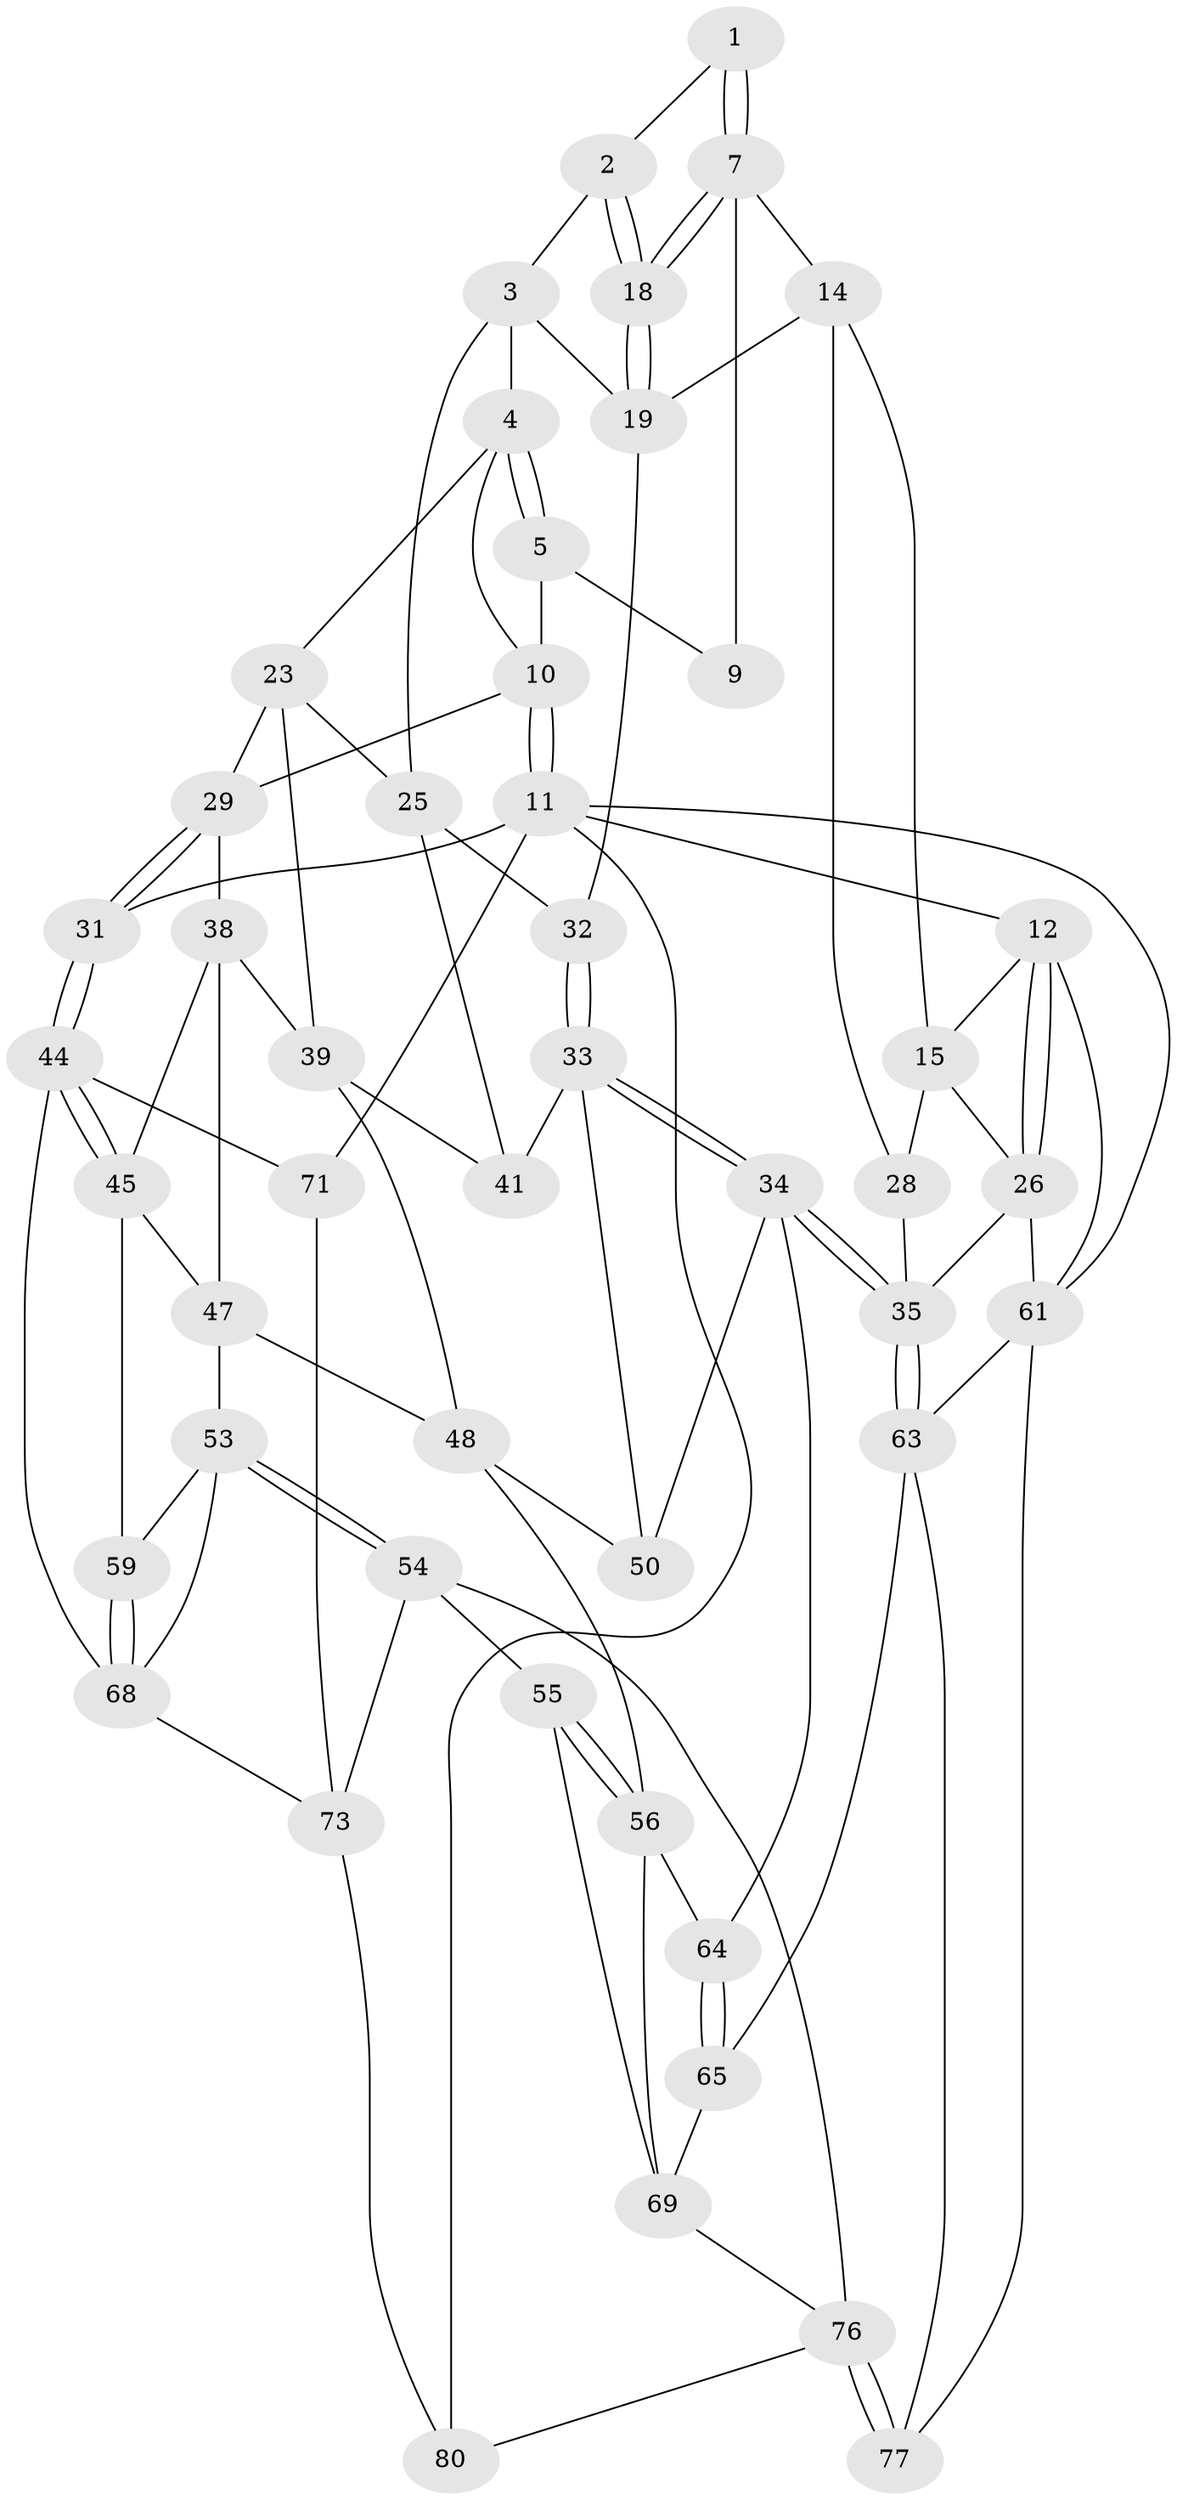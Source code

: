 // Generated by graph-tools (version 1.1) at 2025/52/02/27/25 19:52:41]
// undirected, 48 vertices, 107 edges
graph export_dot {
graph [start="1"]
  node [color=gray90,style=filled];
  1 [pos="+0.40619318887550765+0"];
  2 [pos="+0.4221491350765024+0.05579908229284491"];
  3 [pos="+0.6052646186436745+0.05256102747608637",super="+21"];
  4 [pos="+0.6641769230005896+0",super="+17"];
  5 [pos="+0.6740038885067701+0",super="+6"];
  7 [pos="+0.32825854311662783+0.0803288425415975",super="+8"];
  9 [pos="+0.24271289025520362+0"];
  10 [pos="+0.9138893081674558+0",super="+16"];
  11 [pos="+1+0",super="+70"];
  12 [pos="+0+0",super="+13"];
  14 [pos="+0.2015459791791664+0.05613672587439186",super="+20"];
  15 [pos="+0.09027622365296545+0.11536942699514612",super="+27"];
  18 [pos="+0.35776538833237365+0.15892344149119514"];
  19 [pos="+0.35341351412953803+0.19767680736489707",super="+22"];
  23 [pos="+0.7590594842881024+0.21858525781187077",super="+24"];
  25 [pos="+0.6061277952106404+0.2428805575364885",super="+37"];
  26 [pos="+0+0.12074279543256305",super="+43"];
  28 [pos="+0.21740031333398663+0.29046053653635745"];
  29 [pos="+1+0.25105001560685547",super="+30"];
  31 [pos="+1+0.26170617844393895"];
  32 [pos="+0.435331487028609+0.3813000213495626"];
  33 [pos="+0.33206133358152723+0.49626734150473195",super="+42"];
  34 [pos="+0.30926170226941707+0.510101603544336",super="+51"];
  35 [pos="+0.3069228308250951+0.5104153930278711",super="+36"];
  38 [pos="+0.8169770177143447+0.37974672636988244",super="+46"];
  39 [pos="+0.6923767270456448+0.3577898309415788",super="+40"];
  41 [pos="+0.5356589565607699+0.45005831653205924"];
  44 [pos="+1+0.5010258856957933",super="+67"];
  45 [pos="+1+0.524470592140232",super="+58"];
  47 [pos="+0.7596304274917277+0.5707283202624029",super="+52"];
  48 [pos="+0.6839367086726663+0.5331768417797443",super="+49"];
  50 [pos="+0.5544531718688807+0.5984756305810504"];
  53 [pos="+0.7745436961553286+0.680345919521566",super="+60"];
  54 [pos="+0.6786112141204664+0.7722352580328935",super="+74"];
  55 [pos="+0.6495247623425161+0.7632100281259985"];
  56 [pos="+0.6058990146034494+0.7288090057629815",super="+57"];
  59 [pos="+0.8797416207727669+0.6995357442076302"];
  61 [pos="+0+0.5935494392181323",super="+62"];
  63 [pos="+0.2627887380156401+0.6114163076780754",super="+66"];
  64 [pos="+0.4720775123703079+0.6650859658738218"];
  65 [pos="+0.4225147088189134+0.724496251051227"];
  68 [pos="+1+0.8497318822005244",super="+72"];
  69 [pos="+0.4985719127583142+0.7792570658497691",super="+75"];
  71 [pos="+1+1"];
  73 [pos="+0.7450970189779564+0.8559841219572706",super="+79"];
  76 [pos="+0.4032186265919391+1",super="+78"];
  77 [pos="+0.12724971835956017+1"];
  80 [pos="+0.5988532119111909+1"];
  1 -- 2;
  1 -- 7;
  1 -- 7;
  2 -- 3;
  2 -- 18;
  2 -- 18;
  3 -- 4;
  3 -- 25;
  3 -- 19;
  4 -- 5;
  4 -- 5;
  4 -- 10;
  4 -- 23;
  5 -- 10;
  5 -- 9;
  7 -- 18;
  7 -- 18;
  7 -- 9;
  7 -- 14;
  10 -- 11;
  10 -- 11;
  10 -- 29;
  11 -- 12;
  11 -- 31;
  11 -- 80;
  11 -- 61;
  11 -- 71;
  12 -- 26;
  12 -- 26;
  12 -- 61;
  12 -- 15;
  14 -- 15;
  14 -- 19;
  14 -- 28;
  15 -- 26;
  15 -- 28;
  18 -- 19;
  18 -- 19;
  19 -- 32;
  23 -- 25;
  23 -- 39;
  23 -- 29;
  25 -- 32;
  25 -- 41;
  26 -- 61;
  26 -- 35;
  28 -- 35;
  29 -- 31;
  29 -- 31;
  29 -- 38;
  31 -- 44;
  31 -- 44;
  32 -- 33;
  32 -- 33;
  33 -- 34;
  33 -- 34;
  33 -- 50;
  33 -- 41;
  34 -- 35;
  34 -- 35;
  34 -- 64;
  34 -- 50;
  35 -- 63;
  35 -- 63;
  38 -- 39;
  38 -- 45;
  38 -- 47;
  39 -- 48;
  39 -- 41;
  44 -- 45;
  44 -- 45;
  44 -- 71;
  44 -- 68;
  45 -- 59;
  45 -- 47;
  47 -- 48;
  47 -- 53;
  48 -- 56;
  48 -- 50;
  53 -- 54;
  53 -- 54;
  53 -- 59;
  53 -- 68;
  54 -- 55;
  54 -- 73;
  54 -- 76;
  55 -- 56;
  55 -- 56;
  55 -- 69;
  56 -- 69;
  56 -- 64;
  59 -- 68;
  59 -- 68;
  61 -- 63;
  61 -- 77;
  63 -- 65;
  63 -- 77;
  64 -- 65;
  64 -- 65;
  65 -- 69;
  68 -- 73;
  69 -- 76;
  71 -- 73;
  73 -- 80;
  76 -- 77;
  76 -- 77;
  76 -- 80;
}

